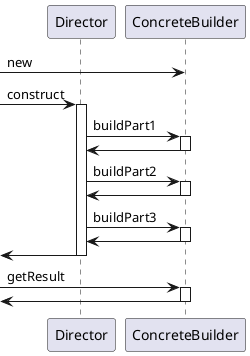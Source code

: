@startuml
participant Director
participant ConcreteBuilder

create ConcreteBuilder
-> ConcreteBuilder : new
[-> Director : construct
activate Director

Director -> ConcreteBuilder : buildPart1
activate ConcreteBuilder
ConcreteBuilder -> Director
deactivate ConcreteBuilder
Director -> ConcreteBuilder : buildPart2
activate ConcreteBuilder
ConcreteBuilder -> Director
deactivate ConcreteBuilder
Director -> ConcreteBuilder : buildPart3
activate ConcreteBuilder
ConcreteBuilder -> Director
deactivate ConcreteBuilder

[<- Director
deactivate Director

[-> ConcreteBuilder : getResult
activate ConcreteBuilder
[<- ConcreteBuilder
deactivate ConcreteBuilder

@enduml